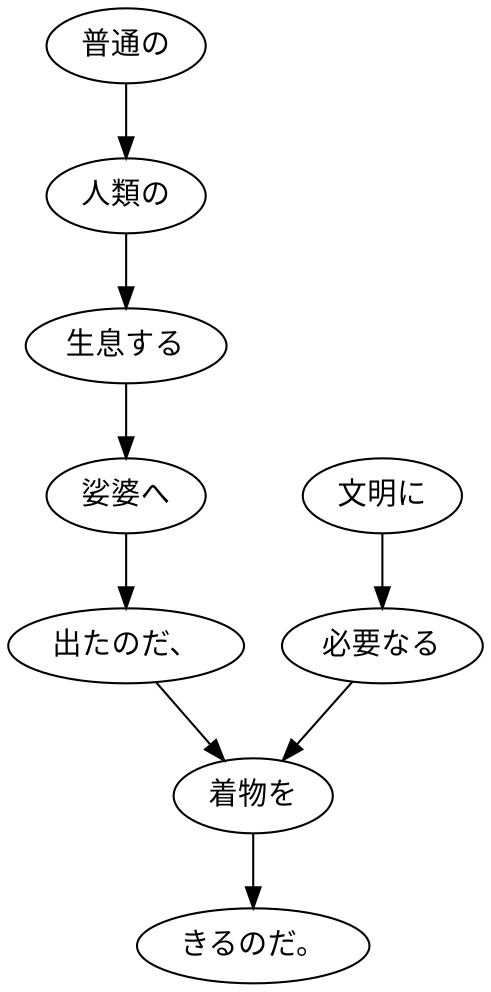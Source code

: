 digraph graph4496 {
	node0 [label="普通の"];
	node1 [label="人類の"];
	node2 [label="生息する"];
	node3 [label="娑婆へ"];
	node4 [label="出たのだ、"];
	node5 [label="文明に"];
	node6 [label="必要なる"];
	node7 [label="着物を"];
	node8 [label="きるのだ。"];
	node0 -> node1;
	node1 -> node2;
	node2 -> node3;
	node3 -> node4;
	node4 -> node7;
	node5 -> node6;
	node6 -> node7;
	node7 -> node8;
}
